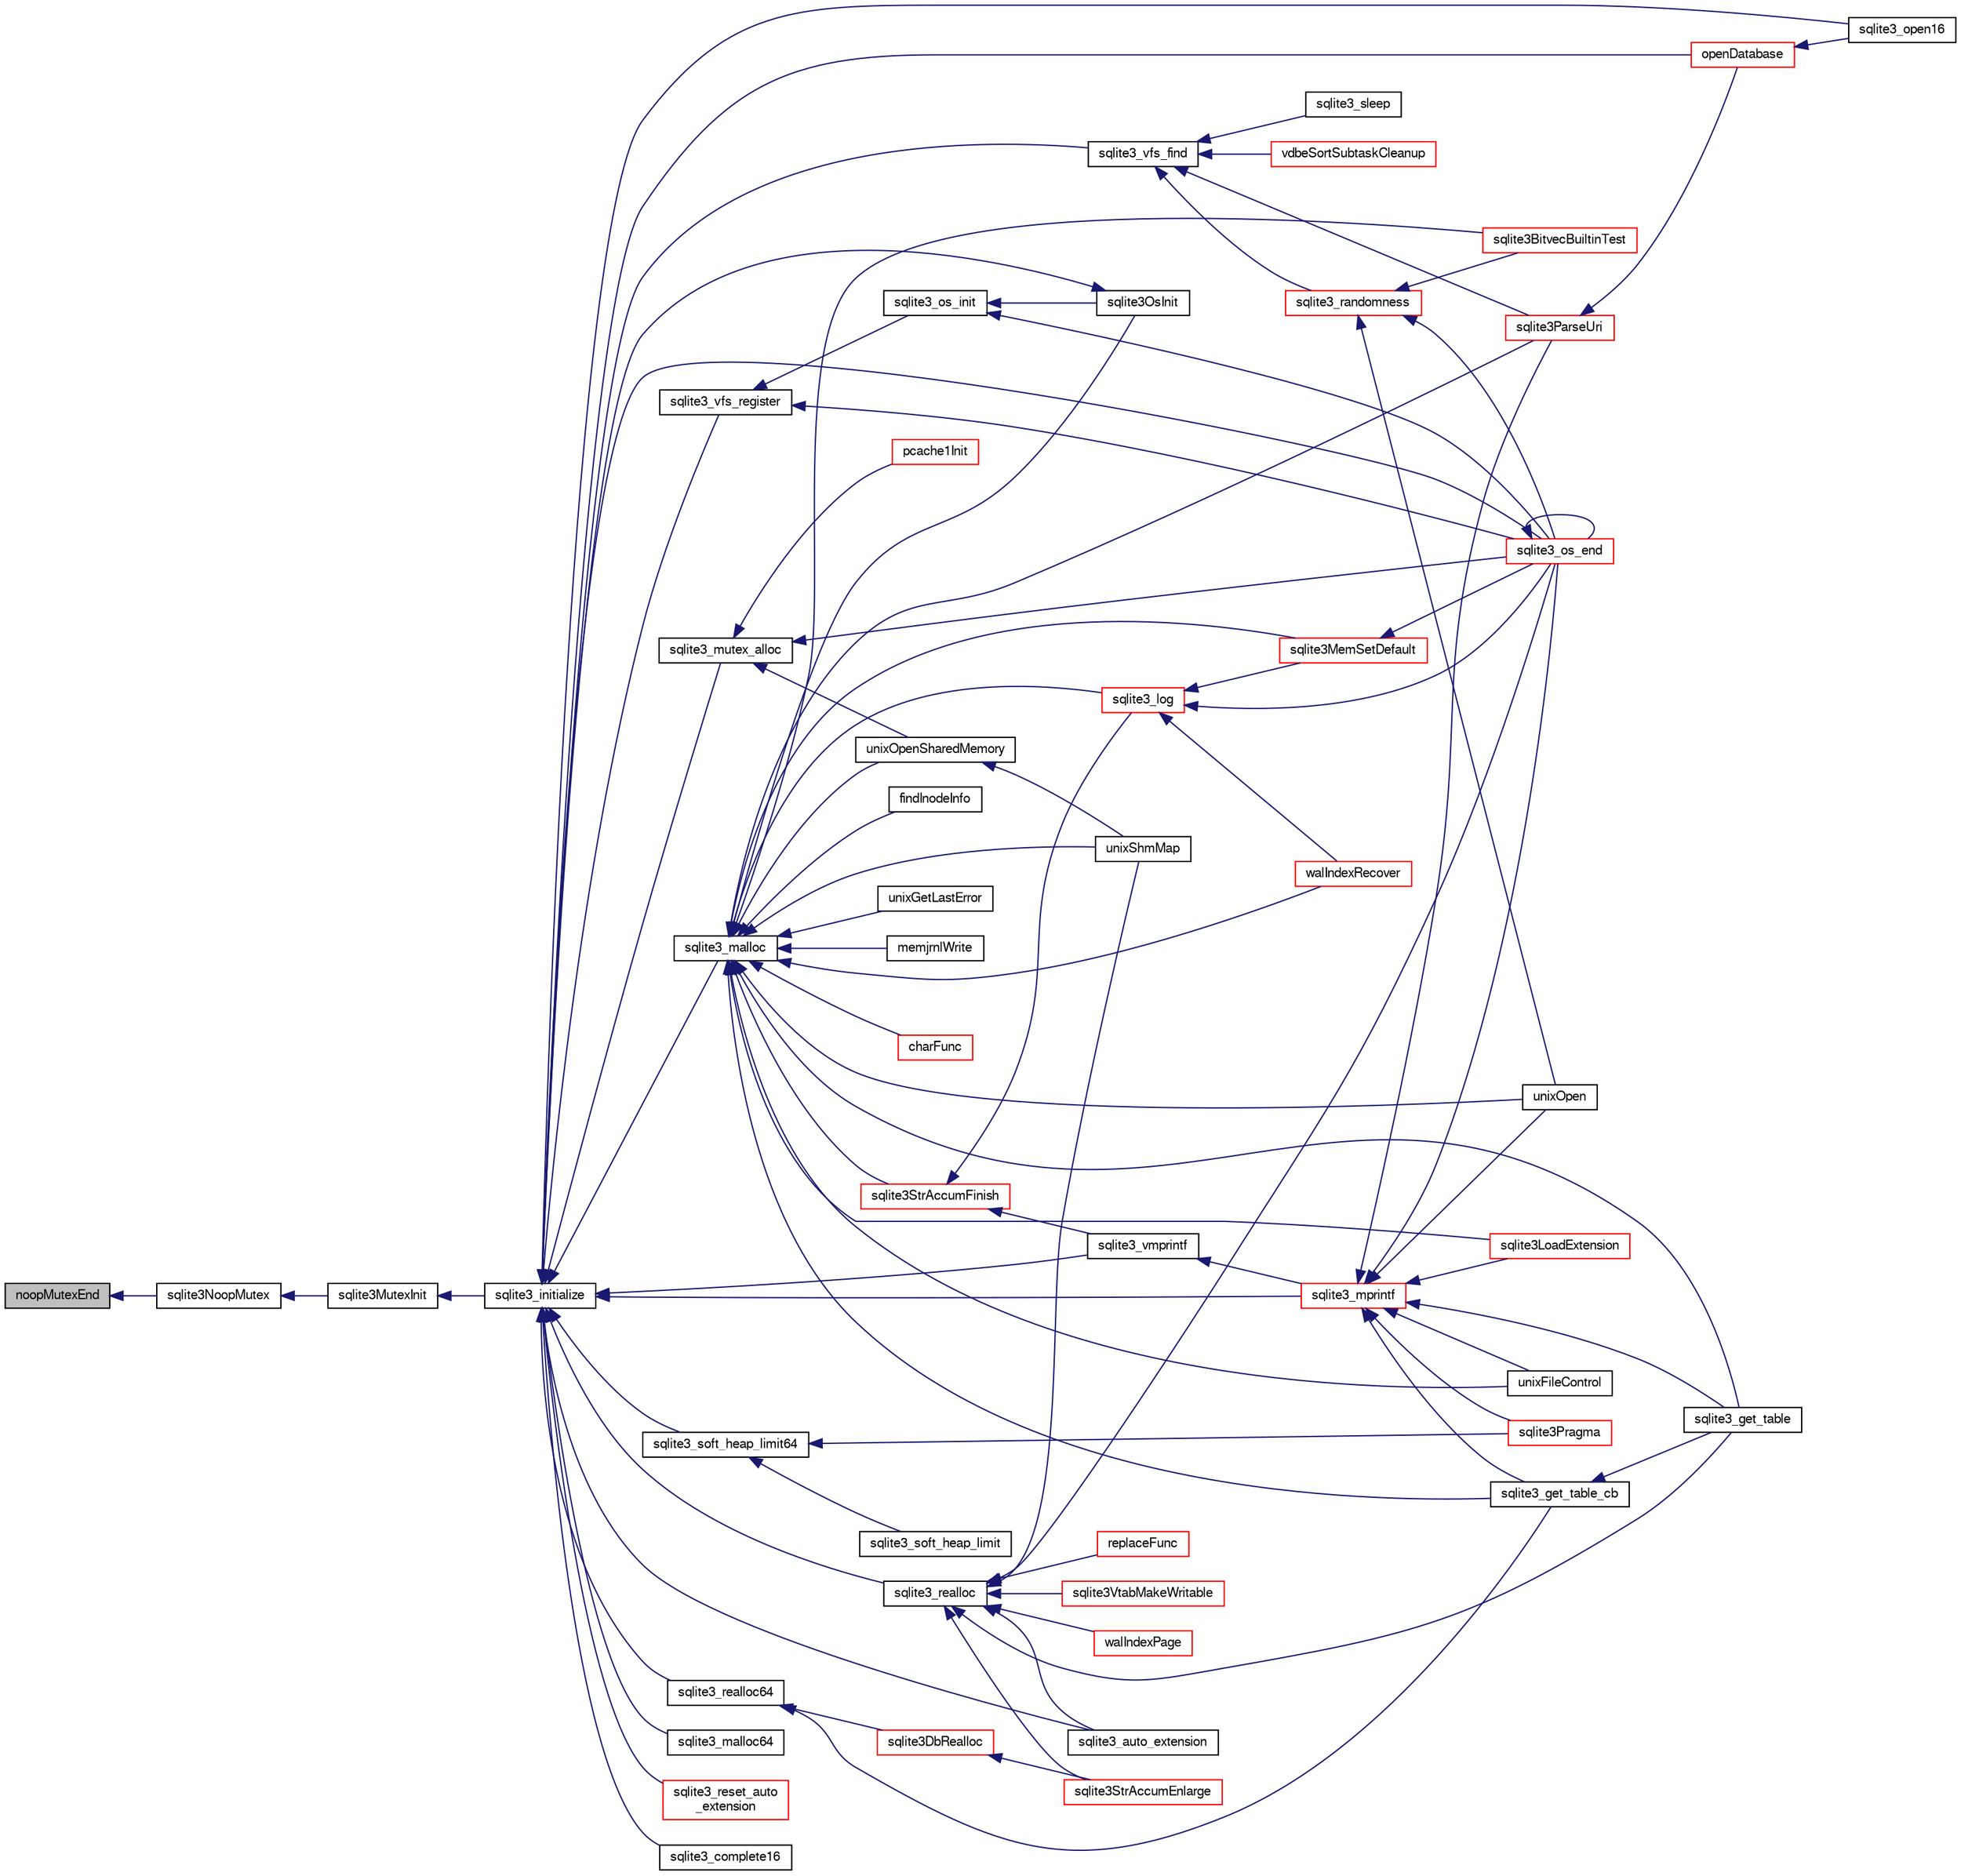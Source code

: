 digraph "noopMutexEnd"
{
  edge [fontname="FreeSans",fontsize="10",labelfontname="FreeSans",labelfontsize="10"];
  node [fontname="FreeSans",fontsize="10",shape=record];
  rankdir="LR";
  Node178129 [label="noopMutexEnd",height=0.2,width=0.4,color="black", fillcolor="grey75", style="filled", fontcolor="black"];
  Node178129 -> Node178130 [dir="back",color="midnightblue",fontsize="10",style="solid",fontname="FreeSans"];
  Node178130 [label="sqlite3NoopMutex",height=0.2,width=0.4,color="black", fillcolor="white", style="filled",URL="$sqlite3_8c.html#a09742cde9ef371d94f8201d2cdb543e4"];
  Node178130 -> Node178131 [dir="back",color="midnightblue",fontsize="10",style="solid",fontname="FreeSans"];
  Node178131 [label="sqlite3MutexInit",height=0.2,width=0.4,color="black", fillcolor="white", style="filled",URL="$sqlite3_8c.html#a7906afcdd1cdb3d0007eb932398a1158"];
  Node178131 -> Node178132 [dir="back",color="midnightblue",fontsize="10",style="solid",fontname="FreeSans"];
  Node178132 [label="sqlite3_initialize",height=0.2,width=0.4,color="black", fillcolor="white", style="filled",URL="$sqlite3_8h.html#ab0c0ee2d5d4cf8b28e9572296a8861df"];
  Node178132 -> Node178133 [dir="back",color="midnightblue",fontsize="10",style="solid",fontname="FreeSans"];
  Node178133 [label="sqlite3_vfs_find",height=0.2,width=0.4,color="black", fillcolor="white", style="filled",URL="$sqlite3_8h.html#ac201a26de3dfa1d6deb8069eb8d95627"];
  Node178133 -> Node178134 [dir="back",color="midnightblue",fontsize="10",style="solid",fontname="FreeSans"];
  Node178134 [label="sqlite3_randomness",height=0.2,width=0.4,color="red", fillcolor="white", style="filled",URL="$sqlite3_8h.html#aa452ad88657d4606e137b09c4e9315c7"];
  Node178134 -> Node178138 [dir="back",color="midnightblue",fontsize="10",style="solid",fontname="FreeSans"];
  Node178138 [label="unixOpen",height=0.2,width=0.4,color="black", fillcolor="white", style="filled",URL="$sqlite3_8c.html#a8ed5efc47b6e14f7805cd1bb9b215775"];
  Node178134 -> Node178139 [dir="back",color="midnightblue",fontsize="10",style="solid",fontname="FreeSans"];
  Node178139 [label="sqlite3_os_end",height=0.2,width=0.4,color="red", fillcolor="white", style="filled",URL="$sqlite3_8h.html#a2288c95881ecca13d994e42b6a958906"];
  Node178139 -> Node178139 [dir="back",color="midnightblue",fontsize="10",style="solid",fontname="FreeSans"];
  Node178134 -> Node178141 [dir="back",color="midnightblue",fontsize="10",style="solid",fontname="FreeSans"];
  Node178141 [label="sqlite3BitvecBuiltinTest",height=0.2,width=0.4,color="red", fillcolor="white", style="filled",URL="$sqlite3_8c.html#a9b4e3e921ce1ede6f10a9106c034ff9b"];
  Node178133 -> Node178538 [dir="back",color="midnightblue",fontsize="10",style="solid",fontname="FreeSans"];
  Node178538 [label="vdbeSortSubtaskCleanup",height=0.2,width=0.4,color="red", fillcolor="white", style="filled",URL="$sqlite3_8c.html#abc8ce4c3ef58cc10f5b27642aab32b30"];
  Node178133 -> Node178541 [dir="back",color="midnightblue",fontsize="10",style="solid",fontname="FreeSans"];
  Node178541 [label="sqlite3ParseUri",height=0.2,width=0.4,color="red", fillcolor="white", style="filled",URL="$sqlite3_8c.html#aaa912f29a67460d8b2186c97056e8767"];
  Node178541 -> Node178383 [dir="back",color="midnightblue",fontsize="10",style="solid",fontname="FreeSans"];
  Node178383 [label="openDatabase",height=0.2,width=0.4,color="red", fillcolor="white", style="filled",URL="$sqlite3_8c.html#a6a9c3bc3a64234e863413f41db473758"];
  Node178383 -> Node178386 [dir="back",color="midnightblue",fontsize="10",style="solid",fontname="FreeSans"];
  Node178386 [label="sqlite3_open16",height=0.2,width=0.4,color="black", fillcolor="white", style="filled",URL="$sqlite3_8h.html#adbc401bb96713f32e553db32f6f3ca33"];
  Node178133 -> Node178542 [dir="back",color="midnightblue",fontsize="10",style="solid",fontname="FreeSans"];
  Node178542 [label="sqlite3_sleep",height=0.2,width=0.4,color="black", fillcolor="white", style="filled",URL="$sqlite3_8h.html#ad0c133ddbbecb6433f3c6ebef8966efa"];
  Node178132 -> Node178543 [dir="back",color="midnightblue",fontsize="10",style="solid",fontname="FreeSans"];
  Node178543 [label="sqlite3_vfs_register",height=0.2,width=0.4,color="black", fillcolor="white", style="filled",URL="$sqlite3_8h.html#a7184b289ccd4c4c7200589137d88c4ae"];
  Node178543 -> Node178544 [dir="back",color="midnightblue",fontsize="10",style="solid",fontname="FreeSans"];
  Node178544 [label="sqlite3_os_init",height=0.2,width=0.4,color="black", fillcolor="white", style="filled",URL="$sqlite3_8h.html#acebc2290d00a32d3afe2361f2979038b"];
  Node178544 -> Node178545 [dir="back",color="midnightblue",fontsize="10",style="solid",fontname="FreeSans"];
  Node178545 [label="sqlite3OsInit",height=0.2,width=0.4,color="black", fillcolor="white", style="filled",URL="$sqlite3_8c.html#afeaa886fe1ca086a30fd278b1d069762"];
  Node178545 -> Node178132 [dir="back",color="midnightblue",fontsize="10",style="solid",fontname="FreeSans"];
  Node178544 -> Node178139 [dir="back",color="midnightblue",fontsize="10",style="solid",fontname="FreeSans"];
  Node178543 -> Node178139 [dir="back",color="midnightblue",fontsize="10",style="solid",fontname="FreeSans"];
  Node178132 -> Node178546 [dir="back",color="midnightblue",fontsize="10",style="solid",fontname="FreeSans"];
  Node178546 [label="sqlite3_mutex_alloc",height=0.2,width=0.4,color="black", fillcolor="white", style="filled",URL="$sqlite3_8h.html#aa3f89418cd18e99596435c958b29b650"];
  Node178546 -> Node178547 [dir="back",color="midnightblue",fontsize="10",style="solid",fontname="FreeSans"];
  Node178547 [label="unixOpenSharedMemory",height=0.2,width=0.4,color="black", fillcolor="white", style="filled",URL="$sqlite3_8c.html#a30775afa2e08ca6ddc7853326afed7c7"];
  Node178547 -> Node178548 [dir="back",color="midnightblue",fontsize="10",style="solid",fontname="FreeSans"];
  Node178548 [label="unixShmMap",height=0.2,width=0.4,color="black", fillcolor="white", style="filled",URL="$sqlite3_8c.html#aeaa77f0ab08a4f4ee5f86e8c9727e974"];
  Node178546 -> Node178139 [dir="back",color="midnightblue",fontsize="10",style="solid",fontname="FreeSans"];
  Node178546 -> Node178549 [dir="back",color="midnightblue",fontsize="10",style="solid",fontname="FreeSans"];
  Node178549 [label="pcache1Init",height=0.2,width=0.4,color="red", fillcolor="white", style="filled",URL="$sqlite3_8c.html#a05e9c1daf3dd812db1d769b69b20e069"];
  Node178132 -> Node178619 [dir="back",color="midnightblue",fontsize="10",style="solid",fontname="FreeSans"];
  Node178619 [label="sqlite3_soft_heap_limit64",height=0.2,width=0.4,color="black", fillcolor="white", style="filled",URL="$sqlite3_8h.html#ab37b3a4d1652e3acb2c43d1252e6b852"];
  Node178619 -> Node178620 [dir="back",color="midnightblue",fontsize="10",style="solid",fontname="FreeSans"];
  Node178620 [label="sqlite3_soft_heap_limit",height=0.2,width=0.4,color="black", fillcolor="white", style="filled",URL="$sqlite3_8h.html#a18c3472581de3072201723e798524fdc"];
  Node178619 -> Node178226 [dir="back",color="midnightblue",fontsize="10",style="solid",fontname="FreeSans"];
  Node178226 [label="sqlite3Pragma",height=0.2,width=0.4,color="red", fillcolor="white", style="filled",URL="$sqlite3_8c.html#a111391370f58f8e6a6eca51fd34d62ed"];
  Node178132 -> Node178621 [dir="back",color="midnightblue",fontsize="10",style="solid",fontname="FreeSans"];
  Node178621 [label="sqlite3_malloc",height=0.2,width=0.4,color="black", fillcolor="white", style="filled",URL="$sqlite3_8h.html#a510e31845345737f17d86ce0b2328356"];
  Node178621 -> Node178545 [dir="back",color="midnightblue",fontsize="10",style="solid",fontname="FreeSans"];
  Node178621 -> Node178617 [dir="back",color="midnightblue",fontsize="10",style="solid",fontname="FreeSans"];
  Node178617 [label="sqlite3MemSetDefault",height=0.2,width=0.4,color="red", fillcolor="white", style="filled",URL="$sqlite3_8c.html#a162fbfd727e92c5f8f72625b5ff62549"];
  Node178617 -> Node178139 [dir="back",color="midnightblue",fontsize="10",style="solid",fontname="FreeSans"];
  Node178621 -> Node178622 [dir="back",color="midnightblue",fontsize="10",style="solid",fontname="FreeSans"];
  Node178622 [label="sqlite3StrAccumFinish",height=0.2,width=0.4,color="red", fillcolor="white", style="filled",URL="$sqlite3_8c.html#adb7f26b10ac1b847db6f000ef4c2e2ba"];
  Node178622 -> Node178696 [dir="back",color="midnightblue",fontsize="10",style="solid",fontname="FreeSans"];
  Node178696 [label="sqlite3_vmprintf",height=0.2,width=0.4,color="black", fillcolor="white", style="filled",URL="$sqlite3_8h.html#ac240de67ddf003828f16a6d9dd3fa3ca"];
  Node178696 -> Node178697 [dir="back",color="midnightblue",fontsize="10",style="solid",fontname="FreeSans"];
  Node178697 [label="sqlite3_mprintf",height=0.2,width=0.4,color="red", fillcolor="white", style="filled",URL="$sqlite3_8h.html#a9533933e57f7ccbb48c32041ce3a8862"];
  Node178697 -> Node178137 [dir="back",color="midnightblue",fontsize="10",style="solid",fontname="FreeSans"];
  Node178137 [label="unixFileControl",height=0.2,width=0.4,color="black", fillcolor="white", style="filled",URL="$sqlite3_8c.html#ad71f213fa385cc58f307cefd953c03ae"];
  Node178697 -> Node178138 [dir="back",color="midnightblue",fontsize="10",style="solid",fontname="FreeSans"];
  Node178697 -> Node178139 [dir="back",color="midnightblue",fontsize="10",style="solid",fontname="FreeSans"];
  Node178697 -> Node178700 [dir="back",color="midnightblue",fontsize="10",style="solid",fontname="FreeSans"];
  Node178700 [label="sqlite3LoadExtension",height=0.2,width=0.4,color="red", fillcolor="white", style="filled",URL="$sqlite3_8c.html#a3b46232455de4779a67c63b2c9004245"];
  Node178697 -> Node178226 [dir="back",color="midnightblue",fontsize="10",style="solid",fontname="FreeSans"];
  Node178697 -> Node178703 [dir="back",color="midnightblue",fontsize="10",style="solid",fontname="FreeSans"];
  Node178703 [label="sqlite3_get_table_cb",height=0.2,width=0.4,color="black", fillcolor="white", style="filled",URL="$sqlite3_8c.html#a1dbaba1b543953c0dade97357c5866b1"];
  Node178703 -> Node178342 [dir="back",color="midnightblue",fontsize="10",style="solid",fontname="FreeSans"];
  Node178342 [label="sqlite3_get_table",height=0.2,width=0.4,color="black", fillcolor="white", style="filled",URL="$sqlite3_8h.html#a5effeac4e12df57beaa35c5be1f61579"];
  Node178697 -> Node178342 [dir="back",color="midnightblue",fontsize="10",style="solid",fontname="FreeSans"];
  Node178697 -> Node178541 [dir="back",color="midnightblue",fontsize="10",style="solid",fontname="FreeSans"];
  Node178622 -> Node178807 [dir="back",color="midnightblue",fontsize="10",style="solid",fontname="FreeSans"];
  Node178807 [label="sqlite3_log",height=0.2,width=0.4,color="red", fillcolor="white", style="filled",URL="$sqlite3_8h.html#a298c9699bf9c143662c6b1fec4b2dc3b"];
  Node178807 -> Node178617 [dir="back",color="midnightblue",fontsize="10",style="solid",fontname="FreeSans"];
  Node178807 -> Node178139 [dir="back",color="midnightblue",fontsize="10",style="solid",fontname="FreeSans"];
  Node178807 -> Node178735 [dir="back",color="midnightblue",fontsize="10",style="solid",fontname="FreeSans"];
  Node178735 [label="walIndexRecover",height=0.2,width=0.4,color="red", fillcolor="white", style="filled",URL="$sqlite3_8c.html#ab4ee99f3710323acbeb6c495dd18d205"];
  Node178621 -> Node178807 [dir="back",color="midnightblue",fontsize="10",style="solid",fontname="FreeSans"];
  Node178621 -> Node178886 [dir="back",color="midnightblue",fontsize="10",style="solid",fontname="FreeSans"];
  Node178886 [label="findInodeInfo",height=0.2,width=0.4,color="black", fillcolor="white", style="filled",URL="$sqlite3_8c.html#ac92c39062e69a79c4a62dfd55242c782"];
  Node178621 -> Node178137 [dir="back",color="midnightblue",fontsize="10",style="solid",fontname="FreeSans"];
  Node178621 -> Node178547 [dir="back",color="midnightblue",fontsize="10",style="solid",fontname="FreeSans"];
  Node178621 -> Node178548 [dir="back",color="midnightblue",fontsize="10",style="solid",fontname="FreeSans"];
  Node178621 -> Node178138 [dir="back",color="midnightblue",fontsize="10",style="solid",fontname="FreeSans"];
  Node178621 -> Node178718 [dir="back",color="midnightblue",fontsize="10",style="solid",fontname="FreeSans"];
  Node178718 [label="unixGetLastError",height=0.2,width=0.4,color="black", fillcolor="white", style="filled",URL="$sqlite3_8c.html#aed1e42f49d74b419c3c85b559dd61240"];
  Node178621 -> Node178141 [dir="back",color="midnightblue",fontsize="10",style="solid",fontname="FreeSans"];
  Node178621 -> Node178735 [dir="back",color="midnightblue",fontsize="10",style="solid",fontname="FreeSans"];
  Node178621 -> Node178887 [dir="back",color="midnightblue",fontsize="10",style="solid",fontname="FreeSans"];
  Node178887 [label="memjrnlWrite",height=0.2,width=0.4,color="black", fillcolor="white", style="filled",URL="$sqlite3_8c.html#af8bd7d5d7eafce5542f8de300a120c47"];
  Node178621 -> Node178888 [dir="back",color="midnightblue",fontsize="10",style="solid",fontname="FreeSans"];
  Node178888 [label="charFunc",height=0.2,width=0.4,color="red", fillcolor="white", style="filled",URL="$sqlite3_8c.html#ab9b72ce47fcea3c3b92e816435a0fd91"];
  Node178621 -> Node178700 [dir="back",color="midnightblue",fontsize="10",style="solid",fontname="FreeSans"];
  Node178621 -> Node178703 [dir="back",color="midnightblue",fontsize="10",style="solid",fontname="FreeSans"];
  Node178621 -> Node178342 [dir="back",color="midnightblue",fontsize="10",style="solid",fontname="FreeSans"];
  Node178621 -> Node178541 [dir="back",color="midnightblue",fontsize="10",style="solid",fontname="FreeSans"];
  Node178132 -> Node178889 [dir="back",color="midnightblue",fontsize="10",style="solid",fontname="FreeSans"];
  Node178889 [label="sqlite3_malloc64",height=0.2,width=0.4,color="black", fillcolor="white", style="filled",URL="$sqlite3_8h.html#a12b7ee85e539ea28c130c5c75b96a82a"];
  Node178132 -> Node178890 [dir="back",color="midnightblue",fontsize="10",style="solid",fontname="FreeSans"];
  Node178890 [label="sqlite3_realloc",height=0.2,width=0.4,color="black", fillcolor="white", style="filled",URL="$sqlite3_8h.html#a627f0eeface58024ef47403d8cc76b35"];
  Node178890 -> Node178891 [dir="back",color="midnightblue",fontsize="10",style="solid",fontname="FreeSans"];
  Node178891 [label="sqlite3StrAccumEnlarge",height=0.2,width=0.4,color="red", fillcolor="white", style="filled",URL="$sqlite3_8c.html#a38976500a97c69d65086eeccca82dd96"];
  Node178890 -> Node178548 [dir="back",color="midnightblue",fontsize="10",style="solid",fontname="FreeSans"];
  Node178890 -> Node178139 [dir="back",color="midnightblue",fontsize="10",style="solid",fontname="FreeSans"];
  Node178890 -> Node178897 [dir="back",color="midnightblue",fontsize="10",style="solid",fontname="FreeSans"];
  Node178897 [label="walIndexPage",height=0.2,width=0.4,color="red", fillcolor="white", style="filled",URL="$sqlite3_8c.html#affd3251fd1aa1218170d421177256e24"];
  Node178890 -> Node178760 [dir="back",color="midnightblue",fontsize="10",style="solid",fontname="FreeSans"];
  Node178760 [label="replaceFunc",height=0.2,width=0.4,color="red", fillcolor="white", style="filled",URL="$sqlite3_8c.html#a752b98a7c55d204c397a4902b49b1ce4"];
  Node178890 -> Node178906 [dir="back",color="midnightblue",fontsize="10",style="solid",fontname="FreeSans"];
  Node178906 [label="sqlite3_auto_extension",height=0.2,width=0.4,color="black", fillcolor="white", style="filled",URL="$sqlite3_8h.html#a85a95b45e94f6bcd52aa39b6acdb36d7"];
  Node178890 -> Node178342 [dir="back",color="midnightblue",fontsize="10",style="solid",fontname="FreeSans"];
  Node178890 -> Node178907 [dir="back",color="midnightblue",fontsize="10",style="solid",fontname="FreeSans"];
  Node178907 [label="sqlite3VtabMakeWritable",height=0.2,width=0.4,color="red", fillcolor="white", style="filled",URL="$sqlite3_8c.html#a58c646608238d2619371c3e8b6bc0d86"];
  Node178132 -> Node178908 [dir="back",color="midnightblue",fontsize="10",style="solid",fontname="FreeSans"];
  Node178908 [label="sqlite3_realloc64",height=0.2,width=0.4,color="black", fillcolor="white", style="filled",URL="$sqlite3_8h.html#afe88c85e9f864a3fd92941cad197245d"];
  Node178908 -> Node178909 [dir="back",color="midnightblue",fontsize="10",style="solid",fontname="FreeSans"];
  Node178909 [label="sqlite3DbRealloc",height=0.2,width=0.4,color="red", fillcolor="white", style="filled",URL="$sqlite3_8c.html#ae028f4902a9d29bcaf310ff289ee87dc"];
  Node178909 -> Node178891 [dir="back",color="midnightblue",fontsize="10",style="solid",fontname="FreeSans"];
  Node178908 -> Node178703 [dir="back",color="midnightblue",fontsize="10",style="solid",fontname="FreeSans"];
  Node178132 -> Node178696 [dir="back",color="midnightblue",fontsize="10",style="solid",fontname="FreeSans"];
  Node178132 -> Node178697 [dir="back",color="midnightblue",fontsize="10",style="solid",fontname="FreeSans"];
  Node178132 -> Node178139 [dir="back",color="midnightblue",fontsize="10",style="solid",fontname="FreeSans"];
  Node178132 -> Node178906 [dir="back",color="midnightblue",fontsize="10",style="solid",fontname="FreeSans"];
  Node178132 -> Node179008 [dir="back",color="midnightblue",fontsize="10",style="solid",fontname="FreeSans"];
  Node179008 [label="sqlite3_reset_auto\l_extension",height=0.2,width=0.4,color="red", fillcolor="white", style="filled",URL="$sqlite3_8h.html#ac33f4064ae6690cada7bdc89e8153ffc"];
  Node178132 -> Node178873 [dir="back",color="midnightblue",fontsize="10",style="solid",fontname="FreeSans"];
  Node178873 [label="sqlite3_complete16",height=0.2,width=0.4,color="black", fillcolor="white", style="filled",URL="$sqlite3_8h.html#a3260341c2ef82787acca48414a1d03a1"];
  Node178132 -> Node178383 [dir="back",color="midnightblue",fontsize="10",style="solid",fontname="FreeSans"];
  Node178132 -> Node178386 [dir="back",color="midnightblue",fontsize="10",style="solid",fontname="FreeSans"];
}
